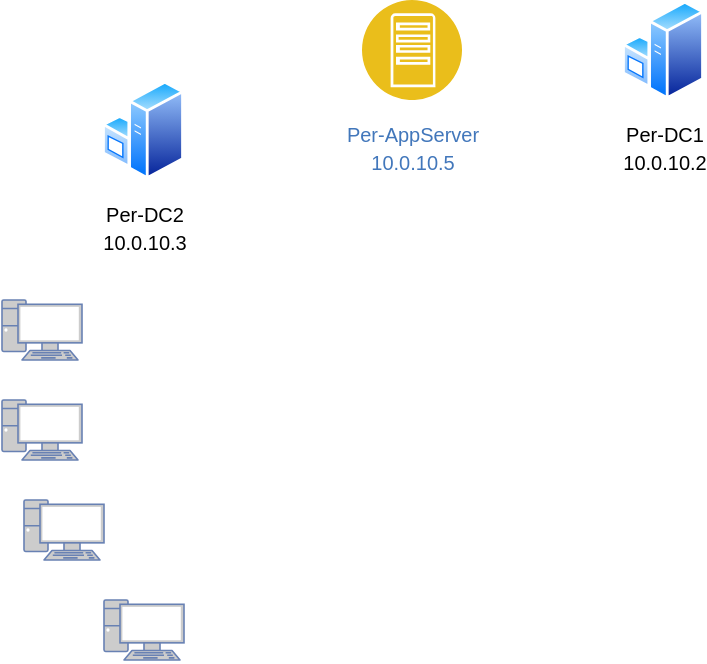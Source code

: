 <mxfile version="25.0.1">
  <diagram name="Page-1" id="fLjvqklsIq_aVqs6iEjh">
    <mxGraphModel dx="1195" dy="643" grid="1" gridSize="10" guides="1" tooltips="1" connect="1" arrows="1" fold="1" page="1" pageScale="1" pageWidth="850" pageHeight="1100" math="0" shadow="0">
      <root>
        <mxCell id="0" />
        <mxCell id="1" parent="0" />
        <mxCell id="KHL1vhEX1Bbj-J39T00e-2" value="" style="fontColor=#0066CC;verticalAlign=top;verticalLabelPosition=bottom;labelPosition=center;align=center;html=1;outlineConnect=0;fillColor=#CCCCCC;strokeColor=#6881B3;gradientColor=none;gradientDirection=north;strokeWidth=2;shape=mxgraph.networks.pc;" vertex="1" parent="1">
          <mxGeometry x="20" y="650" width="40" height="30" as="geometry" />
        </mxCell>
        <mxCell id="KHL1vhEX1Bbj-J39T00e-7" value="&lt;font style=&quot;font-size: 10px;&quot;&gt;Per-DC2&lt;/font&gt;&lt;div&gt;&lt;font style=&quot;font-size: 10px;&quot;&gt;10.0.10.3&lt;/font&gt;&lt;/div&gt;" style="image;aspect=fixed;perimeter=ellipsePerimeter;html=1;align=center;shadow=0;dashed=0;spacingTop=3;image=img/lib/active_directory/windows_server.svg;" vertex="1" parent="1">
          <mxGeometry x="70" y="540" width="41" height="50" as="geometry" />
        </mxCell>
        <mxCell id="KHL1vhEX1Bbj-J39T00e-8" value="&lt;font style=&quot;font-size: 10px;&quot;&gt;Per-AppServer&lt;/font&gt;&lt;div&gt;&lt;font style=&quot;font-size: 10px;&quot;&gt;10.0.10.5&lt;/font&gt;&lt;/div&gt;" style="image;aspect=fixed;perimeter=ellipsePerimeter;html=1;align=center;shadow=0;dashed=0;fontColor=#4277BB;labelBackgroundColor=default;fontSize=12;spacingTop=3;image=img/lib/ibm/applications/app_server.svg;" vertex="1" parent="1">
          <mxGeometry x="200" y="500" width="50" height="50" as="geometry" />
        </mxCell>
        <mxCell id="KHL1vhEX1Bbj-J39T00e-10" value="" style="fontColor=#0066CC;verticalAlign=top;verticalLabelPosition=bottom;labelPosition=center;align=center;html=1;outlineConnect=0;fillColor=#CCCCCC;strokeColor=#6881B3;gradientColor=none;gradientDirection=north;strokeWidth=2;shape=mxgraph.networks.pc;" vertex="1" parent="1">
          <mxGeometry x="20" y="700" width="40" height="30" as="geometry" />
        </mxCell>
        <mxCell id="KHL1vhEX1Bbj-J39T00e-11" value="" style="fontColor=#0066CC;verticalAlign=top;verticalLabelPosition=bottom;labelPosition=center;align=center;html=1;outlineConnect=0;fillColor=#CCCCCC;strokeColor=#6881B3;gradientColor=none;gradientDirection=north;strokeWidth=2;shape=mxgraph.networks.pc;" vertex="1" parent="1">
          <mxGeometry x="71" y="800" width="40" height="30" as="geometry" />
        </mxCell>
        <mxCell id="KHL1vhEX1Bbj-J39T00e-12" value="" style="fontColor=#0066CC;verticalAlign=top;verticalLabelPosition=bottom;labelPosition=center;align=center;html=1;outlineConnect=0;fillColor=#CCCCCC;strokeColor=#6881B3;gradientColor=none;gradientDirection=north;strokeWidth=2;shape=mxgraph.networks.pc;" vertex="1" parent="1">
          <mxGeometry x="31" y="750" width="40" height="30" as="geometry" />
        </mxCell>
        <mxCell id="KHL1vhEX1Bbj-J39T00e-15" value="&lt;font style=&quot;font-size: 10px;&quot;&gt;Per-DC1&lt;/font&gt;&lt;div&gt;&lt;font style=&quot;font-size: 10px;&quot;&gt;10.0.10.2&lt;/font&gt;&lt;/div&gt;" style="image;aspect=fixed;perimeter=ellipsePerimeter;html=1;align=center;shadow=0;dashed=0;spacingTop=3;image=img/lib/active_directory/windows_server.svg;" vertex="1" parent="1">
          <mxGeometry x="330" y="500" width="41" height="50" as="geometry" />
        </mxCell>
      </root>
    </mxGraphModel>
  </diagram>
</mxfile>
